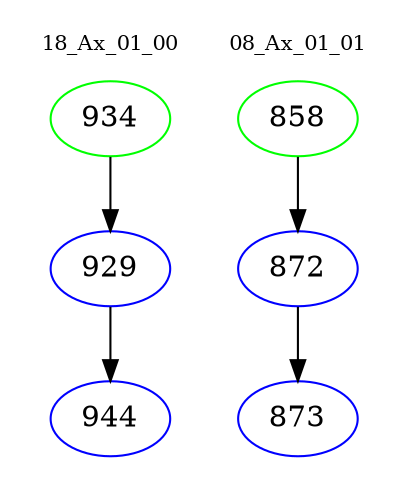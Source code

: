 digraph{
subgraph cluster_0 {
color = white
label = "18_Ax_01_00";
fontsize=10;
T0_934 [label="934", color="green"]
T0_934 -> T0_929 [color="black"]
T0_929 [label="929", color="blue"]
T0_929 -> T0_944 [color="black"]
T0_944 [label="944", color="blue"]
}
subgraph cluster_1 {
color = white
label = "08_Ax_01_01";
fontsize=10;
T1_858 [label="858", color="green"]
T1_858 -> T1_872 [color="black"]
T1_872 [label="872", color="blue"]
T1_872 -> T1_873 [color="black"]
T1_873 [label="873", color="blue"]
}
}
